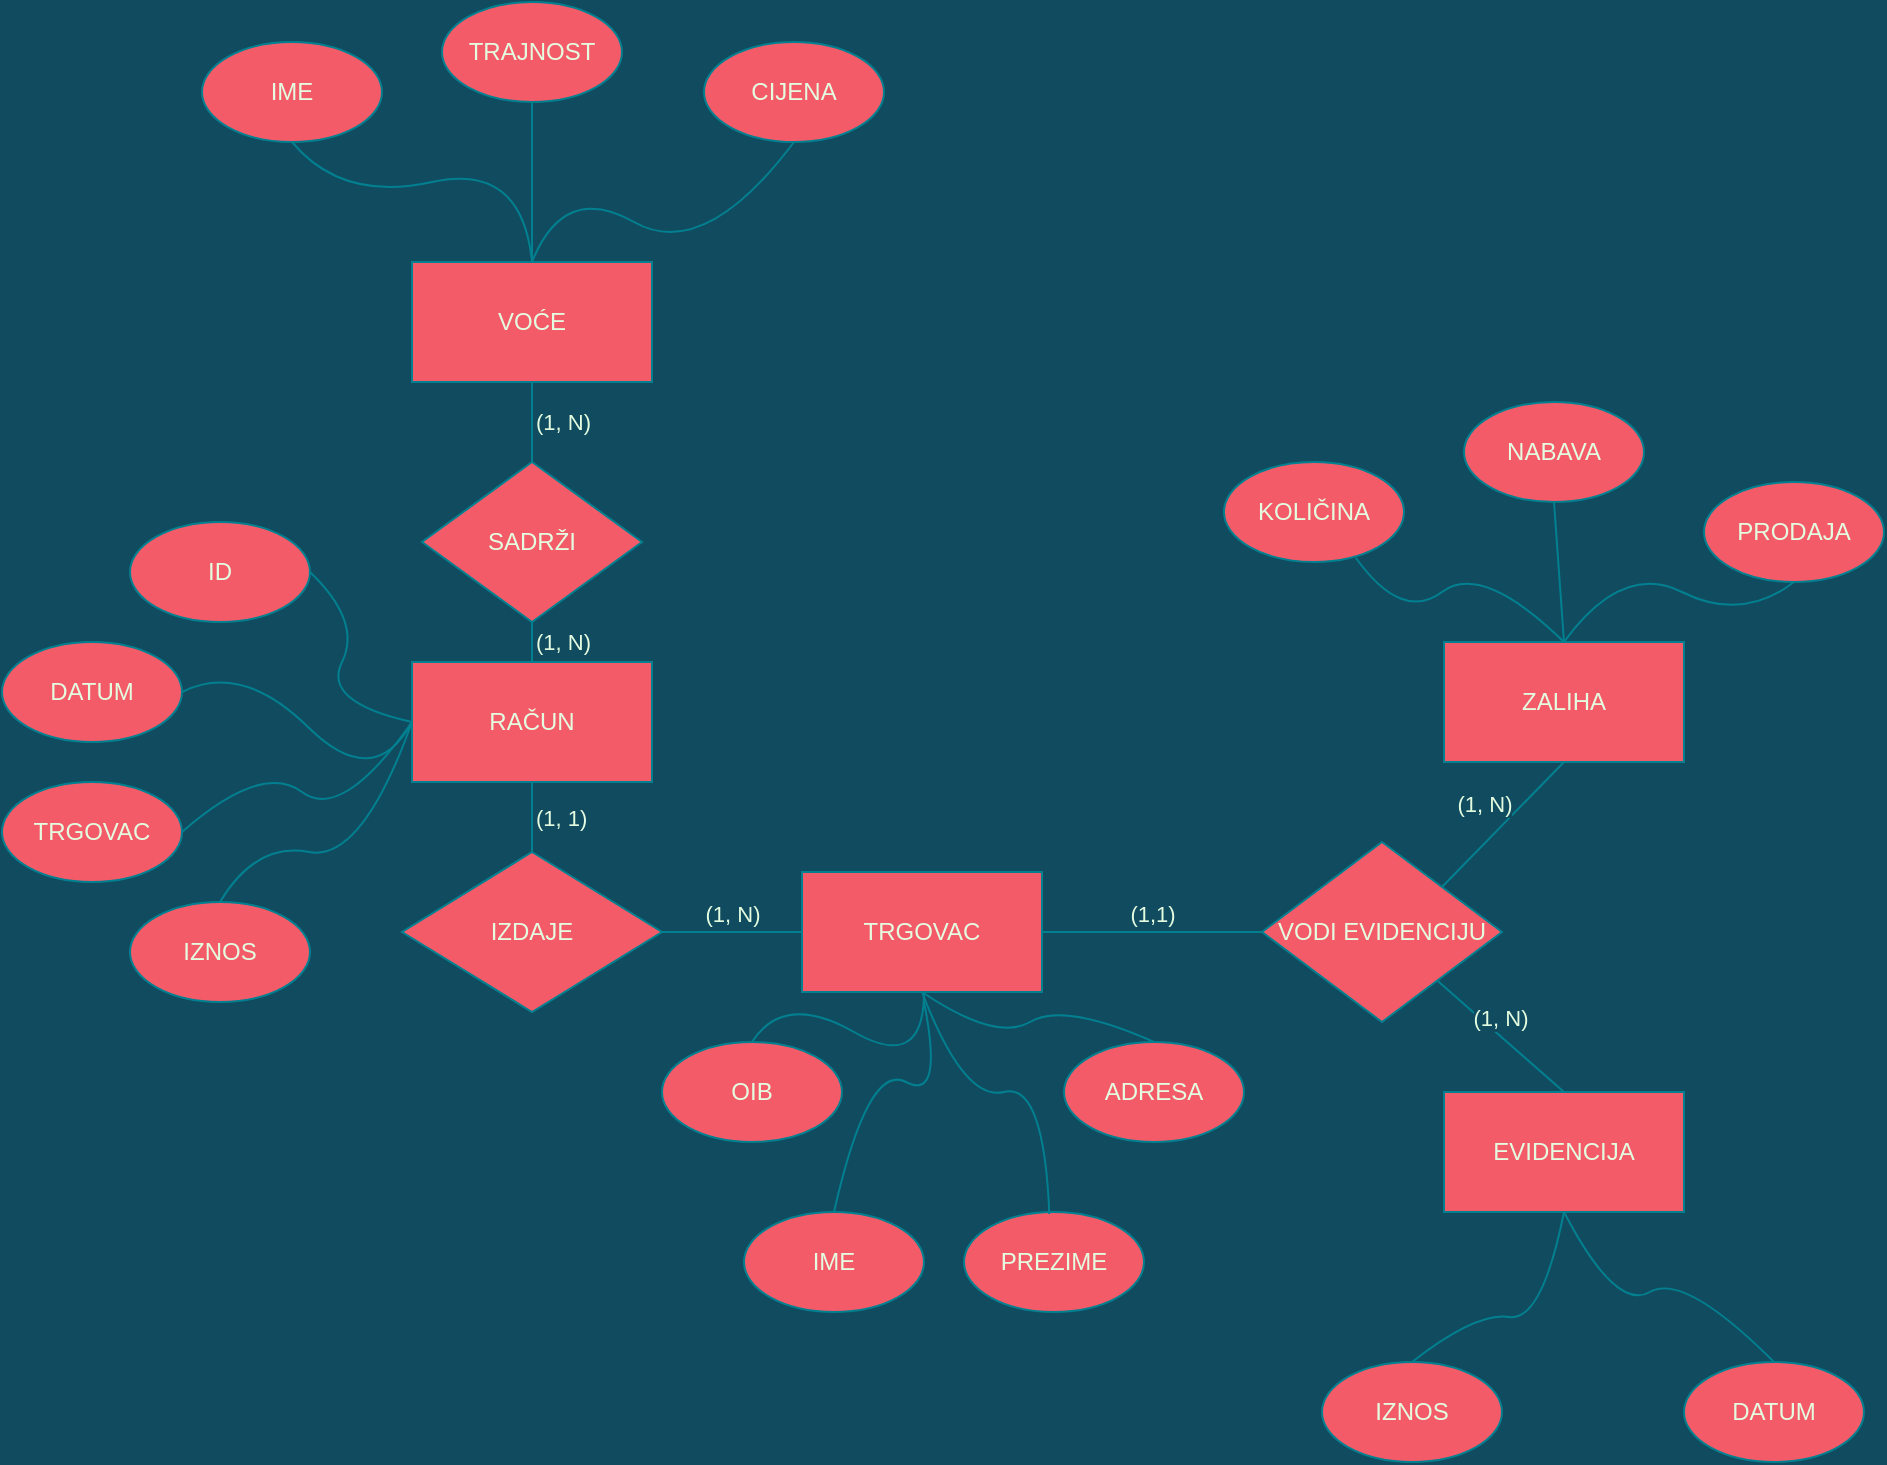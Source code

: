 <mxfile version="13.10.9" type="device"><diagram id="xrbu00VdCKgGFpGl-iCJ" name="Page-1"><mxGraphModel dx="2031" dy="1114" grid="1" gridSize="10" guides="1" tooltips="1" connect="1" arrows="1" fold="1" page="1" pageScale="1" pageWidth="827" pageHeight="1169" background="#114B5F" math="0" shadow="0"><root><mxCell id="0"/><mxCell id="1" parent="0"/><mxCell id="8QospfuLpicqjbqwQ5PG-2" value="VODI EVIDENCIJU" style="rhombus;whiteSpace=wrap;html=1;fillColor=#F45B69;strokeColor=#028090;fontColor=#E4FDE1;" vertex="1" parent="1"><mxGeometry x="890" y="610" width="120" height="90" as="geometry"/></mxCell><mxCell id="8QospfuLpicqjbqwQ5PG-3" value="(1,1)" style="endArrow=none;html=1;entryX=0;entryY=0.5;entryDx=0;entryDy=0;labelPosition=center;verticalLabelPosition=top;align=center;verticalAlign=bottom;labelBackgroundColor=#114B5F;strokeColor=#028090;fontColor=#E4FDE1;" edge="1" parent="1" target="8QospfuLpicqjbqwQ5PG-2"><mxGeometry width="50" height="50" relative="1" as="geometry"><mxPoint x="780" y="655" as="sourcePoint"/><mxPoint x="840" y="640" as="targetPoint"/></mxGeometry></mxCell><mxCell id="8QospfuLpicqjbqwQ5PG-4" value="&lt;div&gt;TRGOVAC&lt;/div&gt;" style="rounded=0;whiteSpace=wrap;html=1;fillColor=#F45B69;strokeColor=#028090;fontColor=#E4FDE1;" vertex="1" parent="1"><mxGeometry x="660" y="625" width="120" height="60" as="geometry"/></mxCell><mxCell id="8QospfuLpicqjbqwQ5PG-5" value="IZDAJE" style="rhombus;whiteSpace=wrap;html=1;fillColor=#F45B69;strokeColor=#028090;fontColor=#E4FDE1;" vertex="1" parent="1"><mxGeometry x="460" y="615" width="130" height="80" as="geometry"/></mxCell><mxCell id="8QospfuLpicqjbqwQ5PG-6" value="(1, N)" style="endArrow=none;html=1;entryX=0;entryY=0.5;entryDx=0;entryDy=0;exitX=1;exitY=0.5;exitDx=0;exitDy=0;labelPosition=center;verticalLabelPosition=top;align=center;verticalAlign=bottom;labelBackgroundColor=#114B5F;strokeColor=#028090;fontColor=#E4FDE1;" edge="1" parent="1" source="8QospfuLpicqjbqwQ5PG-5" target="8QospfuLpicqjbqwQ5PG-4"><mxGeometry width="50" height="50" relative="1" as="geometry"><mxPoint x="590" y="700" as="sourcePoint"/><mxPoint x="640" y="650" as="targetPoint"/></mxGeometry></mxCell><mxCell id="8QospfuLpicqjbqwQ5PG-7" value="RAČUN" style="rounded=0;whiteSpace=wrap;html=1;fillColor=#F45B69;strokeColor=#028090;fontColor=#E4FDE1;" vertex="1" parent="1"><mxGeometry x="465" y="520" width="120" height="60" as="geometry"/></mxCell><mxCell id="8QospfuLpicqjbqwQ5PG-8" value="(1, 1)" style="endArrow=none;html=1;entryX=0.5;entryY=1;entryDx=0;entryDy=0;exitX=0.5;exitY=0;exitDx=0;exitDy=0;labelPosition=right;verticalLabelPosition=middle;align=left;verticalAlign=middle;labelBackgroundColor=#114B5F;strokeColor=#028090;fontColor=#E4FDE1;" edge="1" parent="1" source="8QospfuLpicqjbqwQ5PG-5" target="8QospfuLpicqjbqwQ5PG-7"><mxGeometry width="50" height="50" relative="1" as="geometry"><mxPoint x="525" y="630" as="sourcePoint"/><mxPoint x="570" y="600" as="targetPoint"/></mxGeometry></mxCell><mxCell id="8QospfuLpicqjbqwQ5PG-9" value="SADRŽI" style="rhombus;whiteSpace=wrap;html=1;fillColor=#F45B69;strokeColor=#028090;fontColor=#E4FDE1;" vertex="1" parent="1"><mxGeometry x="470" y="420" width="110" height="80" as="geometry"/></mxCell><mxCell id="8QospfuLpicqjbqwQ5PG-10" value="(1, N)" style="endArrow=none;html=1;entryX=0.5;entryY=1;entryDx=0;entryDy=0;exitX=0.5;exitY=0;exitDx=0;exitDy=0;labelPosition=right;verticalLabelPosition=middle;align=left;verticalAlign=middle;labelBackgroundColor=#114B5F;strokeColor=#028090;fontColor=#E4FDE1;" edge="1" parent="1" source="8QospfuLpicqjbqwQ5PG-7" target="8QospfuLpicqjbqwQ5PG-9"><mxGeometry width="50" height="50" relative="1" as="geometry"><mxPoint x="520" y="550" as="sourcePoint"/><mxPoint x="570" y="500" as="targetPoint"/></mxGeometry></mxCell><mxCell id="8QospfuLpicqjbqwQ5PG-11" value="VOĆE" style="rounded=0;whiteSpace=wrap;html=1;fillColor=#F45B69;strokeColor=#028090;fontColor=#E4FDE1;" vertex="1" parent="1"><mxGeometry x="465" y="320" width="120" height="60" as="geometry"/></mxCell><mxCell id="8QospfuLpicqjbqwQ5PG-12" value="(1, N)" style="endArrow=none;html=1;exitX=0.5;exitY=0;exitDx=0;exitDy=0;entryX=0.5;entryY=1;entryDx=0;entryDy=0;labelPosition=right;verticalLabelPosition=middle;align=left;verticalAlign=middle;labelBackgroundColor=#114B5F;strokeColor=#028090;fontColor=#E4FDE1;" edge="1" parent="1" source="8QospfuLpicqjbqwQ5PG-9" target="8QospfuLpicqjbqwQ5PG-11"><mxGeometry width="50" height="50" relative="1" as="geometry"><mxPoint x="510" y="450" as="sourcePoint"/><mxPoint x="531" y="390" as="targetPoint"/></mxGeometry></mxCell><mxCell id="8QospfuLpicqjbqwQ5PG-13" value="ZALIHA" style="rounded=0;whiteSpace=wrap;html=1;fillColor=#F45B69;strokeColor=#028090;fontColor=#E4FDE1;" vertex="1" parent="1"><mxGeometry x="981" y="510" width="120" height="60" as="geometry"/></mxCell><mxCell id="8QospfuLpicqjbqwQ5PG-14" value="EVIDENCIJA" style="rounded=0;whiteSpace=wrap;html=1;fillColor=#F45B69;strokeColor=#028090;fontColor=#E4FDE1;" vertex="1" parent="1"><mxGeometry x="981" y="735" width="120" height="60" as="geometry"/></mxCell><mxCell id="8QospfuLpicqjbqwQ5PG-15" value="(1, N)" style="endArrow=none;html=1;entryX=0.5;entryY=1;entryDx=0;entryDy=0;exitX=1;exitY=0;exitDx=0;exitDy=0;labelPosition=center;verticalLabelPosition=top;align=center;verticalAlign=bottom;labelBackgroundColor=#114B5F;strokeColor=#028090;fontColor=#E4FDE1;" edge="1" parent="1" source="8QospfuLpicqjbqwQ5PG-2" target="8QospfuLpicqjbqwQ5PG-13"><mxGeometry x="-0.132" y="8" width="50" height="50" relative="1" as="geometry"><mxPoint x="1001" y="650" as="sourcePoint"/><mxPoint x="1051" y="600" as="targetPoint"/><mxPoint as="offset"/></mxGeometry></mxCell><mxCell id="8QospfuLpicqjbqwQ5PG-16" value="(1, N)" style="endArrow=none;html=1;exitX=0.5;exitY=0;exitDx=0;exitDy=0;labelPosition=center;verticalLabelPosition=top;align=center;verticalAlign=bottom;labelBackgroundColor=#114B5F;strokeColor=#028090;fontColor=#E4FDE1;" edge="1" parent="1" source="8QospfuLpicqjbqwQ5PG-14" target="8QospfuLpicqjbqwQ5PG-2"><mxGeometry width="50" height="50" relative="1" as="geometry"><mxPoint x="851" y="800" as="sourcePoint"/><mxPoint x="901" y="750" as="targetPoint"/></mxGeometry></mxCell><mxCell id="8QospfuLpicqjbqwQ5PG-19" value="OIB" style="ellipse;whiteSpace=wrap;html=1;fillColor=#F45B69;strokeColor=#028090;fontColor=#E4FDE1;" vertex="1" parent="1"><mxGeometry x="590" y="710" width="90" height="50" as="geometry"/></mxCell><mxCell id="8QospfuLpicqjbqwQ5PG-20" value="ADRESA" style="ellipse;whiteSpace=wrap;html=1;fillColor=#F45B69;strokeColor=#028090;fontColor=#E4FDE1;" vertex="1" parent="1"><mxGeometry x="791" y="710" width="90" height="50" as="geometry"/></mxCell><mxCell id="8QospfuLpicqjbqwQ5PG-21" value="IME" style="ellipse;whiteSpace=wrap;html=1;fillColor=#F45B69;strokeColor=#028090;fontColor=#E4FDE1;" vertex="1" parent="1"><mxGeometry x="631" y="795" width="90" height="50" as="geometry"/></mxCell><mxCell id="8QospfuLpicqjbqwQ5PG-22" value="PREZIME" style="ellipse;whiteSpace=wrap;html=1;fillColor=#F45B69;strokeColor=#028090;fontColor=#E4FDE1;" vertex="1" parent="1"><mxGeometry x="741" y="795" width="90" height="50" as="geometry"/></mxCell><mxCell id="8QospfuLpicqjbqwQ5PG-25" value="" style="endArrow=none;html=1;curved=1;exitX=0.5;exitY=0;exitDx=0;exitDy=0;labelBackgroundColor=#114B5F;strokeColor=#028090;fontColor=#E4FDE1;" edge="1" parent="1" source="8QospfuLpicqjbqwQ5PG-19"><mxGeometry width="50" height="50" relative="1" as="geometry"><mxPoint x="651" y="725" as="sourcePoint"/><mxPoint x="721" y="685" as="targetPoint"/><Array as="points"><mxPoint x="651" y="685"/><mxPoint x="721" y="725"/></Array></mxGeometry></mxCell><mxCell id="8QospfuLpicqjbqwQ5PG-26" value="" style="endArrow=none;html=1;curved=1;exitX=0.5;exitY=0;exitDx=0;exitDy=0;labelBackgroundColor=#114B5F;strokeColor=#028090;fontColor=#E4FDE1;" edge="1" parent="1" source="8QospfuLpicqjbqwQ5PG-21"><mxGeometry width="50" height="50" relative="1" as="geometry"><mxPoint x="677" y="745" as="sourcePoint"/><mxPoint x="721" y="690" as="targetPoint"/><Array as="points"><mxPoint x="693" y="720"/><mxPoint x="731" y="740"/></Array></mxGeometry></mxCell><mxCell id="8QospfuLpicqjbqwQ5PG-35" value="" style="endArrow=none;html=1;curved=1;exitX=0.5;exitY=1;exitDx=0;exitDy=0;entryX=0.5;entryY=0;entryDx=0;entryDy=0;labelBackgroundColor=#114B5F;strokeColor=#028090;fontColor=#E4FDE1;" edge="1" parent="1" source="8QospfuLpicqjbqwQ5PG-4" target="8QospfuLpicqjbqwQ5PG-20"><mxGeometry width="50" height="50" relative="1" as="geometry"><mxPoint x="741" y="720" as="sourcePoint"/><mxPoint x="827" y="695" as="targetPoint"/><Array as="points"><mxPoint x="757" y="710"/><mxPoint x="791" y="690"/></Array></mxGeometry></mxCell><mxCell id="8QospfuLpicqjbqwQ5PG-36" value="" style="endArrow=none;html=1;curved=1;exitX=0.5;exitY=1;exitDx=0;exitDy=0;entryX=0.474;entryY=0.02;entryDx=0;entryDy=0;entryPerimeter=0;labelBackgroundColor=#114B5F;strokeColor=#028090;fontColor=#E4FDE1;" edge="1" parent="1" source="8QospfuLpicqjbqwQ5PG-4" target="8QospfuLpicqjbqwQ5PG-22"><mxGeometry width="50" height="50" relative="1" as="geometry"><mxPoint x="728" y="700" as="sourcePoint"/><mxPoint x="844" y="725" as="targetPoint"/><Array as="points"><mxPoint x="741" y="740"/><mxPoint x="781" y="730"/></Array></mxGeometry></mxCell><mxCell id="8QospfuLpicqjbqwQ5PG-39" value="IME" style="ellipse;whiteSpace=wrap;html=1;fillColor=#F45B69;strokeColor=#028090;fontColor=#E4FDE1;" vertex="1" parent="1"><mxGeometry x="360" y="210" width="90" height="50" as="geometry"/></mxCell><mxCell id="8QospfuLpicqjbqwQ5PG-40" value="TRAJNOST" style="ellipse;whiteSpace=wrap;html=1;fillColor=#F45B69;strokeColor=#028090;fontColor=#E4FDE1;" vertex="1" parent="1"><mxGeometry x="480" y="190" width="90" height="50" as="geometry"/></mxCell><mxCell id="8QospfuLpicqjbqwQ5PG-41" value="CIJENA" style="ellipse;whiteSpace=wrap;html=1;fillColor=#F45B69;strokeColor=#028090;fontColor=#E4FDE1;" vertex="1" parent="1"><mxGeometry x="611" y="210" width="90" height="50" as="geometry"/></mxCell><mxCell id="8QospfuLpicqjbqwQ5PG-43" value="NABAVA" style="ellipse;whiteSpace=wrap;html=1;fillColor=#F45B69;strokeColor=#028090;fontColor=#E4FDE1;" vertex="1" parent="1"><mxGeometry x="991" y="390" width="90" height="50" as="geometry"/></mxCell><mxCell id="8QospfuLpicqjbqwQ5PG-44" value="KOLIČINA" style="ellipse;whiteSpace=wrap;html=1;fillColor=#F45B69;strokeColor=#028090;fontColor=#E4FDE1;" vertex="1" parent="1"><mxGeometry x="871" y="420" width="90" height="50" as="geometry"/></mxCell><mxCell id="8QospfuLpicqjbqwQ5PG-45" value="PRODAJA" style="ellipse;whiteSpace=wrap;html=1;fillColor=#F45B69;strokeColor=#028090;fontColor=#E4FDE1;" vertex="1" parent="1"><mxGeometry x="1111" y="430" width="90" height="50" as="geometry"/></mxCell><mxCell id="8QospfuLpicqjbqwQ5PG-47" value="DATUM" style="ellipse;whiteSpace=wrap;html=1;fillColor=#F45B69;strokeColor=#028090;fontColor=#E4FDE1;" vertex="1" parent="1"><mxGeometry x="1101" y="870" width="90" height="50" as="geometry"/></mxCell><mxCell id="8QospfuLpicqjbqwQ5PG-48" value="IZNOS" style="ellipse;whiteSpace=wrap;html=1;fillColor=#F45B69;strokeColor=#028090;fontColor=#E4FDE1;" vertex="1" parent="1"><mxGeometry x="920" y="870" width="90" height="50" as="geometry"/></mxCell><mxCell id="8QospfuLpicqjbqwQ5PG-49" value="ID" style="ellipse;whiteSpace=wrap;html=1;fillColor=#F45B69;strokeColor=#028090;fontColor=#E4FDE1;" vertex="1" parent="1"><mxGeometry x="324" y="450" width="90" height="50" as="geometry"/></mxCell><mxCell id="8QospfuLpicqjbqwQ5PG-50" value="DATUM" style="ellipse;whiteSpace=wrap;html=1;fillColor=#F45B69;strokeColor=#028090;fontColor=#E4FDE1;" vertex="1" parent="1"><mxGeometry x="260" y="510" width="90" height="50" as="geometry"/></mxCell><mxCell id="8QospfuLpicqjbqwQ5PG-51" value="TRGOVAC" style="ellipse;whiteSpace=wrap;html=1;fillColor=#F45B69;strokeColor=#028090;fontColor=#E4FDE1;" vertex="1" parent="1"><mxGeometry x="260" y="580" width="90" height="50" as="geometry"/></mxCell><mxCell id="8QospfuLpicqjbqwQ5PG-53" value="IZNOS" style="ellipse;whiteSpace=wrap;html=1;fillColor=#F45B69;strokeColor=#028090;fontColor=#E4FDE1;" vertex="1" parent="1"><mxGeometry x="324" y="640" width="90" height="50" as="geometry"/></mxCell><mxCell id="8QospfuLpicqjbqwQ5PG-54" value="" style="endArrow=none;html=1;curved=1;exitX=0.5;exitY=0;exitDx=0;exitDy=0;entryX=0.5;entryY=1;entryDx=0;entryDy=0;labelBackgroundColor=#114B5F;strokeColor=#028090;fontColor=#E4FDE1;" edge="1" parent="1" source="8QospfuLpicqjbqwQ5PG-11" target="8QospfuLpicqjbqwQ5PG-41"><mxGeometry width="50" height="50" relative="1" as="geometry"><mxPoint x="525" y="305" as="sourcePoint"/><mxPoint x="611" y="280" as="targetPoint"/><Array as="points"><mxPoint x="541" y="280"/><mxPoint x="611" y="320"/></Array></mxGeometry></mxCell><mxCell id="8QospfuLpicqjbqwQ5PG-55" value="" style="endArrow=none;html=1;curved=1;exitX=0.5;exitY=1;exitDx=0;exitDy=0;entryX=0.5;entryY=0;entryDx=0;entryDy=0;labelBackgroundColor=#114B5F;strokeColor=#028090;fontColor=#E4FDE1;" edge="1" parent="1" source="8QospfuLpicqjbqwQ5PG-39" target="8QospfuLpicqjbqwQ5PG-11"><mxGeometry width="50" height="50" relative="1" as="geometry"><mxPoint x="350" y="250" as="sourcePoint"/><mxPoint x="413.66" y="361" as="targetPoint"/><Array as="points"><mxPoint x="430" y="290"/><mxPoint x="520" y="270"/></Array></mxGeometry></mxCell><mxCell id="8QospfuLpicqjbqwQ5PG-56" value="" style="endArrow=none;html=1;entryX=0.5;entryY=1;entryDx=0;entryDy=0;exitX=0.5;exitY=0;exitDx=0;exitDy=0;labelBackgroundColor=#114B5F;strokeColor=#028090;fontColor=#E4FDE1;" edge="1" parent="1" source="8QospfuLpicqjbqwQ5PG-11" target="8QospfuLpicqjbqwQ5PG-40"><mxGeometry width="50" height="50" relative="1" as="geometry"><mxPoint x="520" y="310" as="sourcePoint"/><mxPoint x="570" y="260" as="targetPoint"/></mxGeometry></mxCell><mxCell id="8QospfuLpicqjbqwQ5PG-57" value="" style="endArrow=none;html=1;curved=1;exitX=1;exitY=0.5;exitDx=0;exitDy=0;entryX=0;entryY=0.5;entryDx=0;entryDy=0;labelBackgroundColor=#114B5F;strokeColor=#028090;fontColor=#E4FDE1;" edge="1" parent="1" source="8QospfuLpicqjbqwQ5PG-49" target="8QospfuLpicqjbqwQ5PG-7"><mxGeometry width="50" height="50" relative="1" as="geometry"><mxPoint x="360" y="565" as="sourcePoint"/><mxPoint x="446" y="540" as="targetPoint"/><Array as="points"><mxPoint x="440" y="500"/><mxPoint x="420" y="540"/></Array></mxGeometry></mxCell><mxCell id="8QospfuLpicqjbqwQ5PG-58" value="" style="endArrow=none;html=1;curved=1;exitX=1;exitY=0.5;exitDx=0;exitDy=0;entryX=0;entryY=0.5;entryDx=0;entryDy=0;labelBackgroundColor=#114B5F;strokeColor=#028090;fontColor=#E4FDE1;" edge="1" parent="1" source="8QospfuLpicqjbqwQ5PG-50" target="8QospfuLpicqjbqwQ5PG-7"><mxGeometry width="50" height="50" relative="1" as="geometry"><mxPoint x="360" y="570" as="sourcePoint"/><mxPoint x="446" y="545" as="targetPoint"/><Array as="points"><mxPoint x="380" y="520"/><mxPoint x="446" y="585"/></Array></mxGeometry></mxCell><mxCell id="8QospfuLpicqjbqwQ5PG-59" value="" style="endArrow=none;html=1;curved=1;exitX=1;exitY=0.5;exitDx=0;exitDy=0;entryX=0;entryY=0.5;entryDx=0;entryDy=0;labelBackgroundColor=#114B5F;strokeColor=#028090;fontColor=#E4FDE1;" edge="1" parent="1" source="8QospfuLpicqjbqwQ5PG-51" target="8QospfuLpicqjbqwQ5PG-7"><mxGeometry width="50" height="50" relative="1" as="geometry"><mxPoint x="374" y="595" as="sourcePoint"/><mxPoint x="460" y="570" as="targetPoint"/><Array as="points"><mxPoint x="390" y="570"/><mxPoint x="430" y="600"/></Array></mxGeometry></mxCell><mxCell id="8QospfuLpicqjbqwQ5PG-60" value="" style="endArrow=none;html=1;curved=1;exitX=0.5;exitY=0;exitDx=0;exitDy=0;entryX=0;entryY=0.5;entryDx=0;entryDy=0;labelBackgroundColor=#114B5F;strokeColor=#028090;fontColor=#E4FDE1;" edge="1" parent="1" source="8QospfuLpicqjbqwQ5PG-53" target="8QospfuLpicqjbqwQ5PG-7"><mxGeometry width="50" height="50" relative="1" as="geometry"><mxPoint x="371" y="635" as="sourcePoint"/><mxPoint x="470" y="550" as="targetPoint"/><Array as="points"><mxPoint x="387" y="610"/><mxPoint x="440" y="620"/></Array></mxGeometry></mxCell><mxCell id="8QospfuLpicqjbqwQ5PG-61" value="" style="endArrow=none;html=1;curved=1;exitX=0.5;exitY=0;exitDx=0;exitDy=0;entryX=0.5;entryY=1;entryDx=0;entryDy=0;labelBackgroundColor=#114B5F;strokeColor=#028090;fontColor=#E4FDE1;" edge="1" parent="1" source="8QospfuLpicqjbqwQ5PG-13" target="8QospfuLpicqjbqwQ5PG-45"><mxGeometry width="50" height="50" relative="1" as="geometry"><mxPoint x="1010" y="485" as="sourcePoint"/><mxPoint x="1096" y="460" as="targetPoint"/><Array as="points"><mxPoint x="1070" y="470"/><mxPoint x="1130" y="500"/></Array></mxGeometry></mxCell><mxCell id="8QospfuLpicqjbqwQ5PG-62" value="" style="endArrow=none;html=1;curved=1;exitX=0.733;exitY=0.96;exitDx=0;exitDy=0;entryX=0.5;entryY=0;entryDx=0;entryDy=0;exitPerimeter=0;labelBackgroundColor=#114B5F;strokeColor=#028090;fontColor=#E4FDE1;" edge="1" parent="1" source="8QospfuLpicqjbqwQ5PG-44" target="8QospfuLpicqjbqwQ5PG-13"><mxGeometry width="50" height="50" relative="1" as="geometry"><mxPoint x="850" y="485" as="sourcePoint"/><mxPoint x="966" y="510" as="targetPoint"/><Array as="points"><mxPoint x="960" y="500"/><mxPoint x="1000" y="470"/></Array></mxGeometry></mxCell><mxCell id="8QospfuLpicqjbqwQ5PG-63" value="" style="endArrow=none;html=1;entryX=0.5;entryY=1;entryDx=0;entryDy=0;exitX=0.5;exitY=0;exitDx=0;exitDy=0;labelBackgroundColor=#114B5F;strokeColor=#028090;fontColor=#E4FDE1;" edge="1" parent="1" source="8QospfuLpicqjbqwQ5PG-13" target="8QospfuLpicqjbqwQ5PG-43"><mxGeometry width="50" height="50" relative="1" as="geometry"><mxPoint x="1016" y="490" as="sourcePoint"/><mxPoint x="1066" y="440" as="targetPoint"/></mxGeometry></mxCell><mxCell id="8QospfuLpicqjbqwQ5PG-64" value="" style="endArrow=none;html=1;curved=1;exitX=0.5;exitY=1;exitDx=0;exitDy=0;entryX=0.5;entryY=0;entryDx=0;entryDy=0;labelBackgroundColor=#114B5F;strokeColor=#028090;fontColor=#E4FDE1;" edge="1" parent="1" source="8QospfuLpicqjbqwQ5PG-14" target="8QospfuLpicqjbqwQ5PG-47"><mxGeometry width="50" height="50" relative="1" as="geometry"><mxPoint x="1030" y="820" as="sourcePoint"/><mxPoint x="1146" y="845" as="targetPoint"/><Array as="points"><mxPoint x="1067" y="845"/><mxPoint x="1101" y="825"/></Array></mxGeometry></mxCell><mxCell id="8QospfuLpicqjbqwQ5PG-65" value="" style="endArrow=none;html=1;curved=1;exitX=0.5;exitY=0;exitDx=0;exitDy=0;entryX=0.5;entryY=1;entryDx=0;entryDy=0;labelBackgroundColor=#114B5F;strokeColor=#028090;fontColor=#E4FDE1;" edge="1" parent="1" source="8QospfuLpicqjbqwQ5PG-48" target="8QospfuLpicqjbqwQ5PG-14"><mxGeometry width="50" height="50" relative="1" as="geometry"><mxPoint x="980" y="920" as="sourcePoint"/><mxPoint x="1025" y="815" as="targetPoint"/><Array as="points"><mxPoint x="997" y="845"/><mxPoint x="1030" y="850"/></Array></mxGeometry></mxCell></root></mxGraphModel></diagram></mxfile>